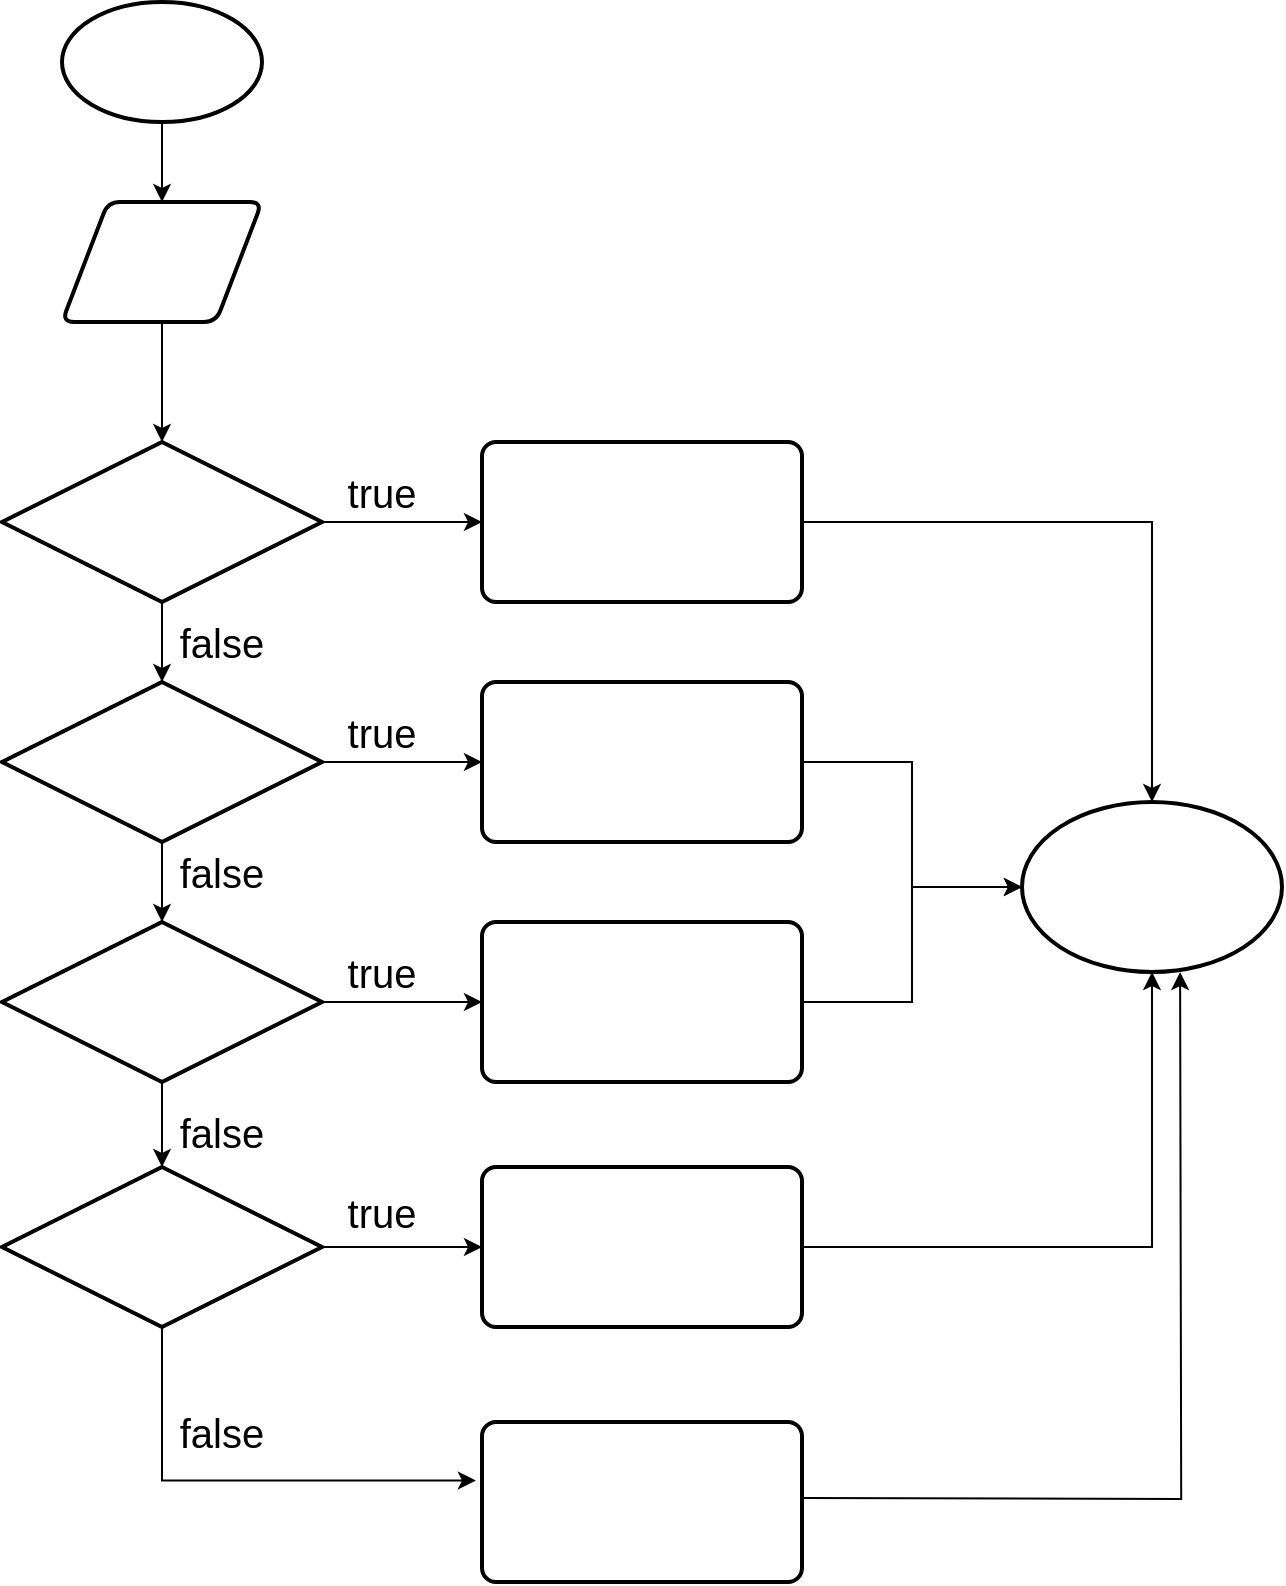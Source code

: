 <mxfile version="25.0.2">
  <diagram name="Page-1" id="UHLEf8QtugPVYhKvxAQx">
    <mxGraphModel dx="2444" dy="932" grid="1" gridSize="10" guides="1" tooltips="1" connect="1" arrows="1" fold="1" page="1" pageScale="1" pageWidth="850" pageHeight="1100" math="0" shadow="0">
      <root>
        <mxCell id="0" />
        <mxCell id="1" parent="0" />
        <mxCell id="uBKLK0o5v8SdxCqG3Ahi-49" value="true" style="text;strokeColor=none;align=center;fillColor=none;html=1;verticalAlign=middle;whiteSpace=wrap;rounded=0;fontSize=20;" parent="1" vertex="1">
          <mxGeometry x="-520" y="250" width="60" height="30" as="geometry" />
        </mxCell>
        <mxCell id="8B6X0PRga6cAZqPsXso9-19" value="" style="edgeStyle=orthogonalEdgeStyle;rounded=0;orthogonalLoop=1;jettySize=auto;html=1;fontSize=20;" edge="1" parent="1" source="8B6X0PRga6cAZqPsXso9-1" target="8B6X0PRga6cAZqPsXso9-2">
          <mxGeometry relative="1" as="geometry" />
        </mxCell>
        <mxCell id="8B6X0PRga6cAZqPsXso9-1" value="&lt;span style=&quot;color: rgb(255, 255, 255);&quot;&gt;Start&lt;/span&gt;" style="strokeWidth=2;html=1;shape=mxgraph.flowchart.start_1;whiteSpace=wrap;fontSize=20;" vertex="1" parent="1">
          <mxGeometry x="-650" y="20" width="100" height="60" as="geometry" />
        </mxCell>
        <mxCell id="8B6X0PRga6cAZqPsXso9-20" value="" style="edgeStyle=orthogonalEdgeStyle;rounded=0;orthogonalLoop=1;jettySize=auto;html=1;fontSize=20;" edge="1" parent="1" source="8B6X0PRga6cAZqPsXso9-2" target="8B6X0PRga6cAZqPsXso9-3">
          <mxGeometry relative="1" as="geometry" />
        </mxCell>
        <mxCell id="8B6X0PRga6cAZqPsXso9-2" value="&lt;span style=&quot;color: rgb(255, 255, 255);&quot;&gt;nhập n&lt;/span&gt;" style="shape=parallelogram;html=1;strokeWidth=2;perimeter=parallelogramPerimeter;whiteSpace=wrap;rounded=1;arcSize=12;size=0.23;fontSize=20;" vertex="1" parent="1">
          <mxGeometry x="-650" y="120" width="100" height="60" as="geometry" />
        </mxCell>
        <mxCell id="8B6X0PRga6cAZqPsXso9-21" value="" style="edgeStyle=orthogonalEdgeStyle;rounded=0;orthogonalLoop=1;jettySize=auto;html=1;fontSize=20;" edge="1" parent="1" source="8B6X0PRga6cAZqPsXso9-3" target="8B6X0PRga6cAZqPsXso9-4">
          <mxGeometry relative="1" as="geometry" />
        </mxCell>
        <mxCell id="8B6X0PRga6cAZqPsXso9-29" value="" style="edgeStyle=orthogonalEdgeStyle;rounded=0;orthogonalLoop=1;jettySize=auto;html=1;fontSize=20;" edge="1" parent="1" source="8B6X0PRga6cAZqPsXso9-3" target="8B6X0PRga6cAZqPsXso9-8">
          <mxGeometry relative="1" as="geometry" />
        </mxCell>
        <mxCell id="8B6X0PRga6cAZqPsXso9-3" value="&lt;span style=&quot;color: rgb(255, 255, 255);&quot;&gt;n&amp;lt;4?&lt;/span&gt;" style="strokeWidth=2;html=1;shape=mxgraph.flowchart.decision;whiteSpace=wrap;fontSize=20;" vertex="1" parent="1">
          <mxGeometry x="-680" y="240" width="160" height="80" as="geometry" />
        </mxCell>
        <mxCell id="8B6X0PRga6cAZqPsXso9-22" value="" style="edgeStyle=orthogonalEdgeStyle;rounded=0;orthogonalLoop=1;jettySize=auto;html=1;fontSize=20;" edge="1" parent="1" source="8B6X0PRga6cAZqPsXso9-4" target="8B6X0PRga6cAZqPsXso9-7">
          <mxGeometry relative="1" as="geometry" />
        </mxCell>
        <mxCell id="8B6X0PRga6cAZqPsXso9-30" value="" style="edgeStyle=orthogonalEdgeStyle;rounded=0;orthogonalLoop=1;jettySize=auto;html=1;fontSize=20;" edge="1" parent="1" source="8B6X0PRga6cAZqPsXso9-4" target="8B6X0PRga6cAZqPsXso9-12">
          <mxGeometry relative="1" as="geometry" />
        </mxCell>
        <mxCell id="8B6X0PRga6cAZqPsXso9-4" value="&lt;span style=&quot;color: rgb(255, 255, 255);&quot;&gt;4&amp;lt;=n&amp;lt;=6&lt;/span&gt;" style="strokeWidth=2;html=1;shape=mxgraph.flowchart.decision;whiteSpace=wrap;fontSize=20;" vertex="1" parent="1">
          <mxGeometry x="-680" y="360" width="160" height="80" as="geometry" />
        </mxCell>
        <mxCell id="8B6X0PRga6cAZqPsXso9-32" value="" style="edgeStyle=orthogonalEdgeStyle;rounded=0;orthogonalLoop=1;jettySize=auto;html=1;fontSize=20;" edge="1" parent="1" source="8B6X0PRga6cAZqPsXso9-6" target="8B6X0PRga6cAZqPsXso9-10">
          <mxGeometry relative="1" as="geometry" />
        </mxCell>
        <mxCell id="8B6X0PRga6cAZqPsXso9-6" value="&lt;span style=&quot;color: rgb(255, 255, 255);&quot;&gt;8&amp;lt;n&amp;lt;=9&lt;/span&gt;" style="strokeWidth=2;html=1;shape=mxgraph.flowchart.decision;whiteSpace=wrap;fontSize=20;" vertex="1" parent="1">
          <mxGeometry x="-680" y="602.5" width="160" height="80" as="geometry" />
        </mxCell>
        <mxCell id="8B6X0PRga6cAZqPsXso9-25" value="" style="edgeStyle=orthogonalEdgeStyle;rounded=0;orthogonalLoop=1;jettySize=auto;html=1;fontSize=20;" edge="1" parent="1" source="8B6X0PRga6cAZqPsXso9-7" target="8B6X0PRga6cAZqPsXso9-6">
          <mxGeometry relative="1" as="geometry" />
        </mxCell>
        <mxCell id="8B6X0PRga6cAZqPsXso9-31" value="" style="edgeStyle=orthogonalEdgeStyle;rounded=0;orthogonalLoop=1;jettySize=auto;html=1;fontSize=20;" edge="1" parent="1" source="8B6X0PRga6cAZqPsXso9-7" target="8B6X0PRga6cAZqPsXso9-11">
          <mxGeometry relative="1" as="geometry" />
        </mxCell>
        <mxCell id="8B6X0PRga6cAZqPsXso9-7" value="&lt;span style=&quot;color: rgb(255, 255, 255);&quot;&gt;6&amp;lt;n&amp;lt;=8&lt;/span&gt;" style="strokeWidth=2;html=1;shape=mxgraph.flowchart.decision;whiteSpace=wrap;fontSize=20;" vertex="1" parent="1">
          <mxGeometry x="-680" y="480" width="160" height="80" as="geometry" />
        </mxCell>
        <mxCell id="8B6X0PRga6cAZqPsXso9-8" value="&lt;span style=&quot;color: rgb(255, 255, 255);&quot;&gt;in &quot;không đạt&quot;&lt;/span&gt;" style="rounded=1;whiteSpace=wrap;html=1;absoluteArcSize=1;arcSize=14;strokeWidth=2;fontSize=20;" vertex="1" parent="1">
          <mxGeometry x="-440" y="240" width="160" height="80" as="geometry" />
        </mxCell>
        <mxCell id="8B6X0PRga6cAZqPsXso9-10" value="&lt;span style=&quot;color: rgb(255, 255, 255);&quot;&gt;in&quot; Giỏi&quot;&lt;/span&gt;" style="rounded=1;whiteSpace=wrap;html=1;absoluteArcSize=1;arcSize=14;strokeWidth=2;fontSize=20;" vertex="1" parent="1">
          <mxGeometry x="-440" y="602.5" width="160" height="80" as="geometry" />
        </mxCell>
        <mxCell id="8B6X0PRga6cAZqPsXso9-41" value="" style="edgeStyle=orthogonalEdgeStyle;rounded=0;orthogonalLoop=1;jettySize=auto;html=1;fontSize=20;" edge="1" parent="1" source="8B6X0PRga6cAZqPsXso9-11" target="8B6X0PRga6cAZqPsXso9-13">
          <mxGeometry relative="1" as="geometry" />
        </mxCell>
        <mxCell id="8B6X0PRga6cAZqPsXso9-11" value="&lt;span style=&quot;color: rgb(255, 255, 255);&quot;&gt;in&quot; Khá&quot;&lt;/span&gt;" style="rounded=1;whiteSpace=wrap;html=1;absoluteArcSize=1;arcSize=14;strokeWidth=2;fontSize=20;" vertex="1" parent="1">
          <mxGeometry x="-440" y="480" width="160" height="80" as="geometry" />
        </mxCell>
        <mxCell id="8B6X0PRga6cAZqPsXso9-42" value="" style="edgeStyle=orthogonalEdgeStyle;rounded=0;orthogonalLoop=1;jettySize=auto;html=1;fontSize=20;" edge="1" parent="1" source="8B6X0PRga6cAZqPsXso9-12" target="8B6X0PRga6cAZqPsXso9-13">
          <mxGeometry relative="1" as="geometry" />
        </mxCell>
        <mxCell id="8B6X0PRga6cAZqPsXso9-12" value="&lt;span style=&quot;color: rgb(255, 255, 255);&quot;&gt;in&quot; Trung bình&quot;&lt;/span&gt;" style="rounded=1;whiteSpace=wrap;html=1;absoluteArcSize=1;arcSize=14;strokeWidth=2;fontSize=20;" vertex="1" parent="1">
          <mxGeometry x="-440" y="360" width="160" height="80" as="geometry" />
        </mxCell>
        <mxCell id="8B6X0PRga6cAZqPsXso9-13" value="&lt;span style=&quot;color: rgb(255, 255, 255);&quot;&gt;End&lt;/span&gt;" style="strokeWidth=2;html=1;shape=mxgraph.flowchart.start_1;whiteSpace=wrap;fontSize=20;" vertex="1" parent="1">
          <mxGeometry x="-170" y="420" width="130" height="85" as="geometry" />
        </mxCell>
        <mxCell id="8B6X0PRga6cAZqPsXso9-14" value="&lt;span style=&quot;color: rgb(255, 255, 255);&quot;&gt;In &#39; xuất sắc&quot;&lt;/span&gt;" style="rounded=1;whiteSpace=wrap;html=1;absoluteArcSize=1;arcSize=14;strokeWidth=2;fontSize=20;" vertex="1" parent="1">
          <mxGeometry x="-440" y="730" width="160" height="80" as="geometry" />
        </mxCell>
        <mxCell id="8B6X0PRga6cAZqPsXso9-15" value="false" style="text;strokeColor=none;align=center;fillColor=none;html=1;verticalAlign=middle;whiteSpace=wrap;rounded=0;fontSize=20;" vertex="1" parent="1">
          <mxGeometry x="-600" y="325" width="60" height="30" as="geometry" />
        </mxCell>
        <mxCell id="8B6X0PRga6cAZqPsXso9-16" value="false" style="text;strokeColor=none;align=center;fillColor=none;html=1;verticalAlign=middle;whiteSpace=wrap;rounded=0;fontSize=20;" vertex="1" parent="1">
          <mxGeometry x="-600" y="570" width="60" height="30" as="geometry" />
        </mxCell>
        <mxCell id="8B6X0PRga6cAZqPsXso9-17" value="false" style="text;strokeColor=none;align=center;fillColor=none;html=1;verticalAlign=middle;whiteSpace=wrap;rounded=0;fontSize=20;" vertex="1" parent="1">
          <mxGeometry x="-600" y="440" width="60" height="30" as="geometry" />
        </mxCell>
        <mxCell id="8B6X0PRga6cAZqPsXso9-27" style="edgeStyle=orthogonalEdgeStyle;rounded=0;orthogonalLoop=1;jettySize=auto;html=1;entryX=-0.019;entryY=0.366;entryDx=0;entryDy=0;entryPerimeter=0;fontSize=20;" edge="1" parent="1" source="8B6X0PRga6cAZqPsXso9-6" target="8B6X0PRga6cAZqPsXso9-14">
          <mxGeometry relative="1" as="geometry">
            <Array as="points">
              <mxPoint x="-600" y="759" />
            </Array>
          </mxGeometry>
        </mxCell>
        <mxCell id="8B6X0PRga6cAZqPsXso9-28" value="false" style="text;strokeColor=none;align=center;fillColor=none;html=1;verticalAlign=middle;whiteSpace=wrap;rounded=0;fontSize=20;" vertex="1" parent="1">
          <mxGeometry x="-600" y="720" width="60" height="30" as="geometry" />
        </mxCell>
        <mxCell id="8B6X0PRga6cAZqPsXso9-33" value="true" style="text;strokeColor=none;align=center;fillColor=none;html=1;verticalAlign=middle;whiteSpace=wrap;rounded=0;fontSize=20;" vertex="1" parent="1">
          <mxGeometry x="-520" y="610" width="60" height="30" as="geometry" />
        </mxCell>
        <mxCell id="8B6X0PRga6cAZqPsXso9-34" value="true" style="text;strokeColor=none;align=center;fillColor=none;html=1;verticalAlign=middle;whiteSpace=wrap;rounded=0;fontSize=20;" vertex="1" parent="1">
          <mxGeometry x="-520" y="490" width="60" height="30" as="geometry" />
        </mxCell>
        <mxCell id="8B6X0PRga6cAZqPsXso9-35" value="true" style="text;strokeColor=none;align=center;fillColor=none;html=1;verticalAlign=middle;whiteSpace=wrap;rounded=0;fontSize=20;" vertex="1" parent="1">
          <mxGeometry x="-520" y="370" width="60" height="30" as="geometry" />
        </mxCell>
        <mxCell id="8B6X0PRga6cAZqPsXso9-36" style="edgeStyle=orthogonalEdgeStyle;rounded=0;orthogonalLoop=1;jettySize=auto;html=1;entryX=0.5;entryY=0;entryDx=0;entryDy=0;entryPerimeter=0;fontSize=20;" edge="1" parent="1" source="8B6X0PRga6cAZqPsXso9-8" target="8B6X0PRga6cAZqPsXso9-13">
          <mxGeometry relative="1" as="geometry" />
        </mxCell>
        <mxCell id="8B6X0PRga6cAZqPsXso9-40" style="edgeStyle=orthogonalEdgeStyle;rounded=0;orthogonalLoop=1;jettySize=auto;html=1;entryX=0.685;entryY=1.029;entryDx=0;entryDy=0;entryPerimeter=0;fontSize=20;" edge="1" parent="1">
          <mxGeometry relative="1" as="geometry">
            <mxPoint x="-280" y="768" as="sourcePoint" />
            <mxPoint x="-90.95" y="505.005" as="targetPoint" />
          </mxGeometry>
        </mxCell>
        <mxCell id="8B6X0PRga6cAZqPsXso9-44" style="edgeStyle=orthogonalEdgeStyle;rounded=0;orthogonalLoop=1;jettySize=auto;html=1;entryX=0.5;entryY=1;entryDx=0;entryDy=0;entryPerimeter=0;fontSize=20;" edge="1" parent="1" source="8B6X0PRga6cAZqPsXso9-10" target="8B6X0PRga6cAZqPsXso9-13">
          <mxGeometry relative="1" as="geometry" />
        </mxCell>
      </root>
    </mxGraphModel>
  </diagram>
</mxfile>
